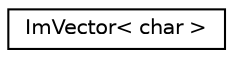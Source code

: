 digraph "Graphical Class Hierarchy"
{
 // LATEX_PDF_SIZE
  edge [fontname="Helvetica",fontsize="10",labelfontname="Helvetica",labelfontsize="10"];
  node [fontname="Helvetica",fontsize="10",shape=record];
  rankdir="LR";
  Node0 [label="ImVector\< char \>",height=0.2,width=0.4,color="black", fillcolor="white", style="filled",URL="$structImVector.html",tooltip=" "];
}

